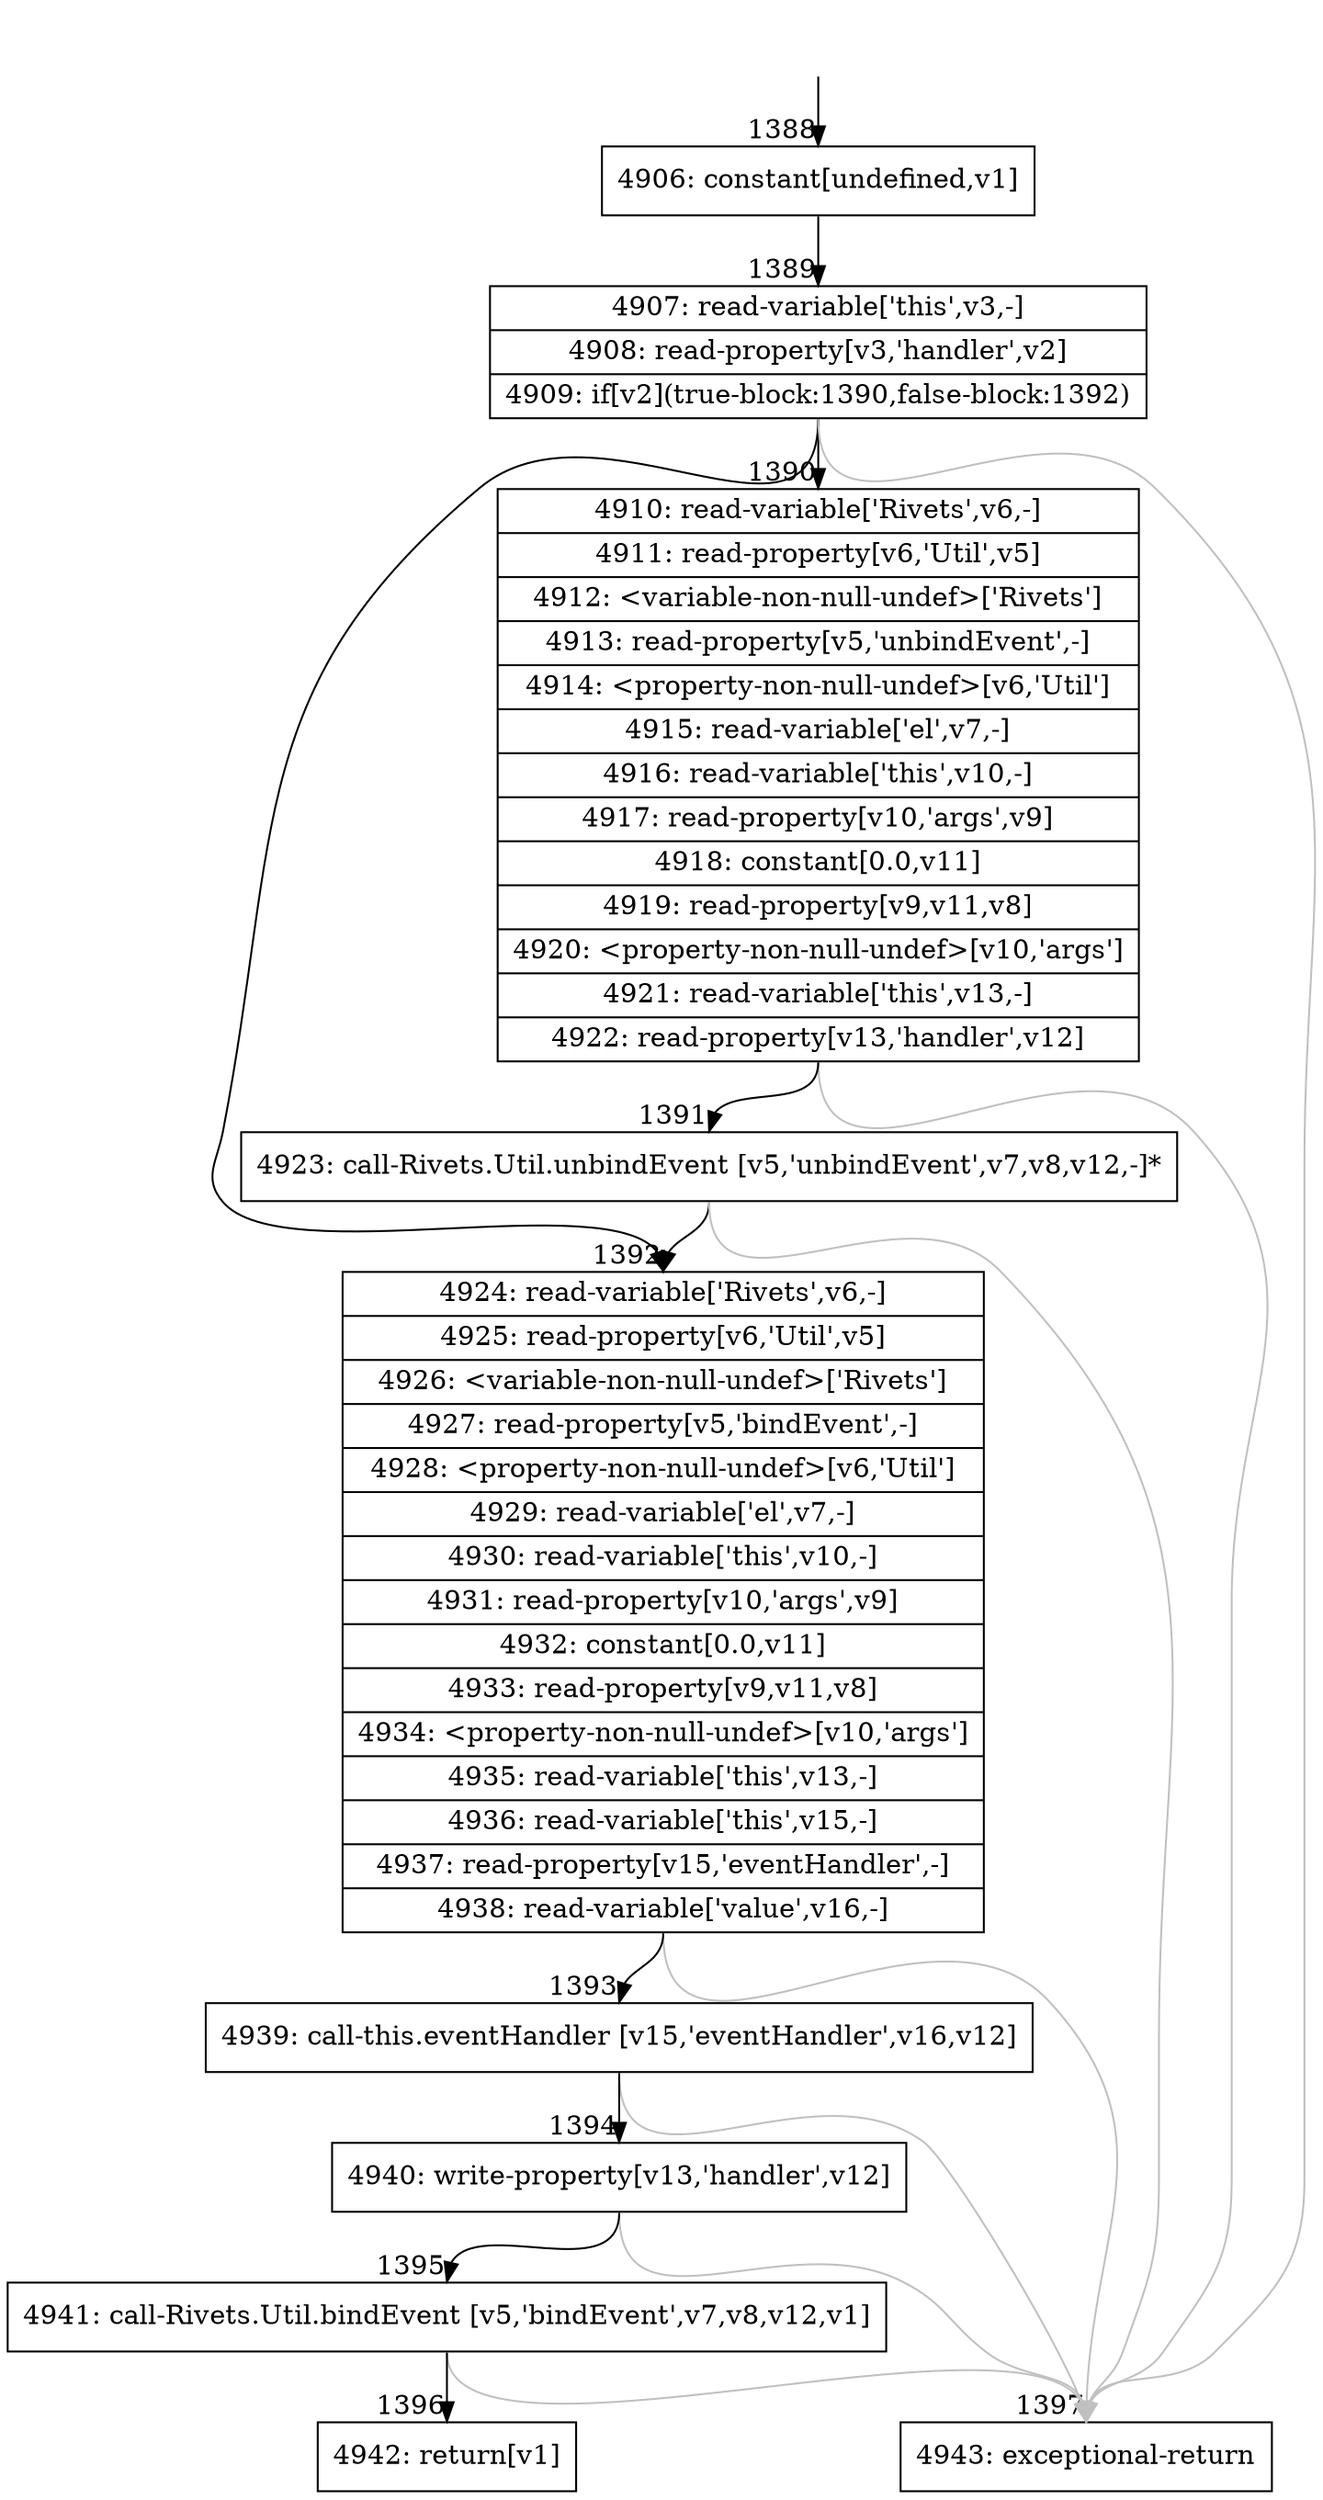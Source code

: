 digraph {
rankdir="TD"
BB_entry108[shape=none,label=""];
BB_entry108 -> BB1388 [tailport=s, headport=n, headlabel="    1388"]
BB1388 [shape=record label="{4906: constant[undefined,v1]}" ] 
BB1388 -> BB1389 [tailport=s, headport=n, headlabel="      1389"]
BB1389 [shape=record label="{4907: read-variable['this',v3,-]|4908: read-property[v3,'handler',v2]|4909: if[v2](true-block:1390,false-block:1392)}" ] 
BB1389 -> BB1390 [tailport=s, headport=n, headlabel="      1390"]
BB1389 -> BB1392 [tailport=s, headport=n, headlabel="      1392"]
BB1389 -> BB1397 [tailport=s, headport=n, color=gray, headlabel="      1397"]
BB1390 [shape=record label="{4910: read-variable['Rivets',v6,-]|4911: read-property[v6,'Util',v5]|4912: \<variable-non-null-undef\>['Rivets']|4913: read-property[v5,'unbindEvent',-]|4914: \<property-non-null-undef\>[v6,'Util']|4915: read-variable['el',v7,-]|4916: read-variable['this',v10,-]|4917: read-property[v10,'args',v9]|4918: constant[0.0,v11]|4919: read-property[v9,v11,v8]|4920: \<property-non-null-undef\>[v10,'args']|4921: read-variable['this',v13,-]|4922: read-property[v13,'handler',v12]}" ] 
BB1390 -> BB1391 [tailport=s, headport=n, headlabel="      1391"]
BB1390 -> BB1397 [tailport=s, headport=n, color=gray]
BB1391 [shape=record label="{4923: call-Rivets.Util.unbindEvent [v5,'unbindEvent',v7,v8,v12,-]*}" ] 
BB1391 -> BB1392 [tailport=s, headport=n]
BB1391 -> BB1397 [tailport=s, headport=n, color=gray]
BB1392 [shape=record label="{4924: read-variable['Rivets',v6,-]|4925: read-property[v6,'Util',v5]|4926: \<variable-non-null-undef\>['Rivets']|4927: read-property[v5,'bindEvent',-]|4928: \<property-non-null-undef\>[v6,'Util']|4929: read-variable['el',v7,-]|4930: read-variable['this',v10,-]|4931: read-property[v10,'args',v9]|4932: constant[0.0,v11]|4933: read-property[v9,v11,v8]|4934: \<property-non-null-undef\>[v10,'args']|4935: read-variable['this',v13,-]|4936: read-variable['this',v15,-]|4937: read-property[v15,'eventHandler',-]|4938: read-variable['value',v16,-]}" ] 
BB1392 -> BB1393 [tailport=s, headport=n, headlabel="      1393"]
BB1392 -> BB1397 [tailport=s, headport=n, color=gray]
BB1393 [shape=record label="{4939: call-this.eventHandler [v15,'eventHandler',v16,v12]}" ] 
BB1393 -> BB1394 [tailport=s, headport=n, headlabel="      1394"]
BB1393 -> BB1397 [tailport=s, headport=n, color=gray]
BB1394 [shape=record label="{4940: write-property[v13,'handler',v12]}" ] 
BB1394 -> BB1395 [tailport=s, headport=n, headlabel="      1395"]
BB1394 -> BB1397 [tailport=s, headport=n, color=gray]
BB1395 [shape=record label="{4941: call-Rivets.Util.bindEvent [v5,'bindEvent',v7,v8,v12,v1]}" ] 
BB1395 -> BB1396 [tailport=s, headport=n, headlabel="      1396"]
BB1395 -> BB1397 [tailport=s, headport=n, color=gray]
BB1396 [shape=record label="{4942: return[v1]}" ] 
BB1397 [shape=record label="{4943: exceptional-return}" ] 
//#$~ 1100
}
